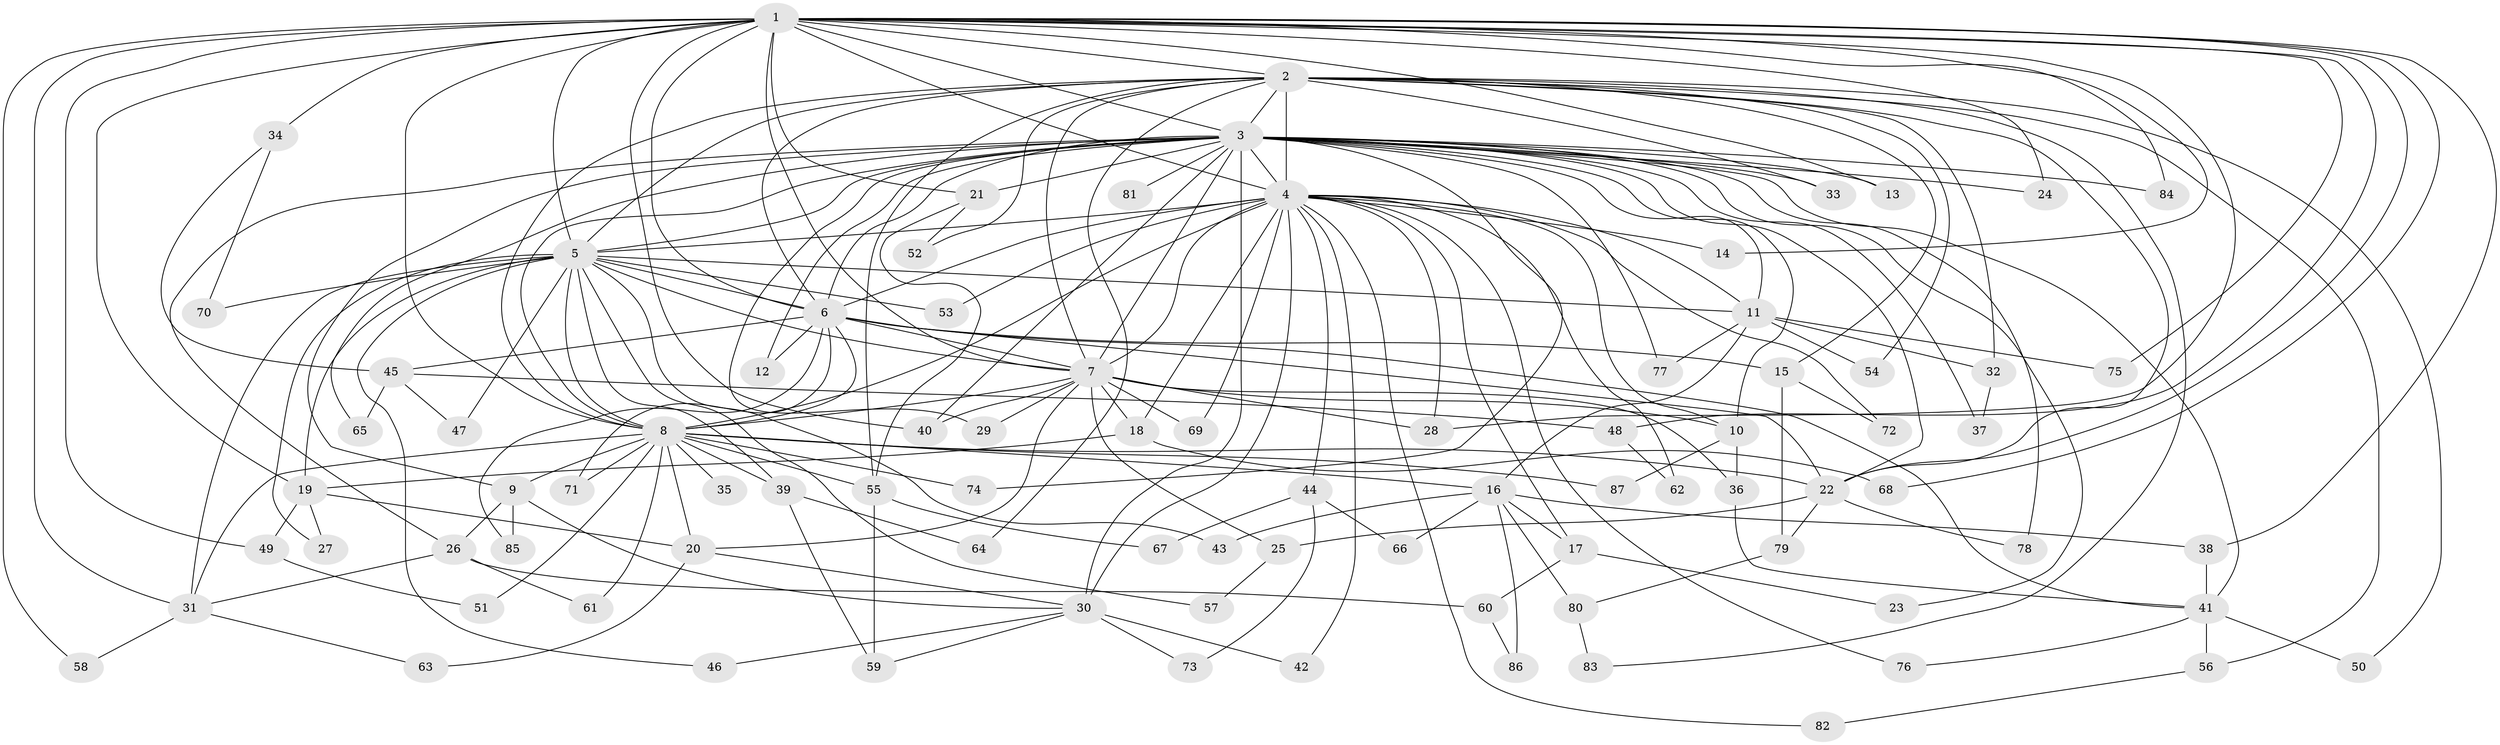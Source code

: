 // original degree distribution, {18: 0.024390243902439025, 22: 0.016260162601626018, 35: 0.008130081300813009, 21: 0.016260162601626018, 23: 0.008130081300813009, 25: 0.008130081300813009, 5: 0.056910569105691054, 8: 0.024390243902439025, 2: 0.5284552845528455, 3: 0.21138211382113822, 4: 0.08130081300813008, 6: 0.016260162601626018}
// Generated by graph-tools (version 1.1) at 2025/49/03/04/25 22:49:18]
// undirected, 87 vertices, 199 edges
graph export_dot {
  node [color=gray90,style=filled];
  1;
  2;
  3;
  4;
  5;
  6;
  7;
  8;
  9;
  10;
  11;
  12;
  13;
  14;
  15;
  16;
  17;
  18;
  19;
  20;
  21;
  22;
  23;
  24;
  25;
  26;
  27;
  28;
  29;
  30;
  31;
  32;
  33;
  34;
  35;
  36;
  37;
  38;
  39;
  40;
  41;
  42;
  43;
  44;
  45;
  46;
  47;
  48;
  49;
  50;
  51;
  52;
  53;
  54;
  55;
  56;
  57;
  58;
  59;
  60;
  61;
  62;
  63;
  64;
  65;
  66;
  67;
  68;
  69;
  70;
  71;
  72;
  73;
  74;
  75;
  76;
  77;
  78;
  79;
  80;
  81;
  82;
  83;
  84;
  85;
  86;
  87;
  1 -- 2 [weight=2.0];
  1 -- 3 [weight=2.0];
  1 -- 4 [weight=4.0];
  1 -- 5 [weight=2.0];
  1 -- 6 [weight=3.0];
  1 -- 7 [weight=2.0];
  1 -- 8 [weight=3.0];
  1 -- 13 [weight=1.0];
  1 -- 14 [weight=1.0];
  1 -- 19 [weight=1.0];
  1 -- 21 [weight=1.0];
  1 -- 22 [weight=1.0];
  1 -- 24 [weight=1.0];
  1 -- 28 [weight=1.0];
  1 -- 31 [weight=1.0];
  1 -- 34 [weight=2.0];
  1 -- 38 [weight=1.0];
  1 -- 40 [weight=1.0];
  1 -- 48 [weight=1.0];
  1 -- 49 [weight=1.0];
  1 -- 58 [weight=1.0];
  1 -- 68 [weight=1.0];
  1 -- 75 [weight=1.0];
  1 -- 84 [weight=1.0];
  2 -- 3 [weight=1.0];
  2 -- 4 [weight=3.0];
  2 -- 5 [weight=1.0];
  2 -- 6 [weight=1.0];
  2 -- 7 [weight=1.0];
  2 -- 8 [weight=1.0];
  2 -- 15 [weight=1.0];
  2 -- 22 [weight=1.0];
  2 -- 32 [weight=1.0];
  2 -- 33 [weight=1.0];
  2 -- 50 [weight=1.0];
  2 -- 52 [weight=1.0];
  2 -- 54 [weight=1.0];
  2 -- 55 [weight=1.0];
  2 -- 56 [weight=1.0];
  2 -- 64 [weight=1.0];
  2 -- 83 [weight=1.0];
  3 -- 4 [weight=3.0];
  3 -- 5 [weight=1.0];
  3 -- 6 [weight=1.0];
  3 -- 7 [weight=1.0];
  3 -- 8 [weight=1.0];
  3 -- 9 [weight=1.0];
  3 -- 10 [weight=2.0];
  3 -- 11 [weight=1.0];
  3 -- 12 [weight=1.0];
  3 -- 13 [weight=1.0];
  3 -- 21 [weight=1.0];
  3 -- 22 [weight=1.0];
  3 -- 23 [weight=1.0];
  3 -- 24 [weight=1.0];
  3 -- 26 [weight=1.0];
  3 -- 29 [weight=1.0];
  3 -- 30 [weight=2.0];
  3 -- 33 [weight=1.0];
  3 -- 37 [weight=1.0];
  3 -- 40 [weight=1.0];
  3 -- 41 [weight=1.0];
  3 -- 65 [weight=1.0];
  3 -- 74 [weight=1.0];
  3 -- 77 [weight=1.0];
  3 -- 78 [weight=1.0];
  3 -- 81 [weight=1.0];
  3 -- 84 [weight=1.0];
  4 -- 5 [weight=3.0];
  4 -- 6 [weight=2.0];
  4 -- 7 [weight=2.0];
  4 -- 8 [weight=2.0];
  4 -- 10 [weight=1.0];
  4 -- 11 [weight=2.0];
  4 -- 14 [weight=2.0];
  4 -- 17 [weight=1.0];
  4 -- 18 [weight=1.0];
  4 -- 28 [weight=1.0];
  4 -- 30 [weight=1.0];
  4 -- 42 [weight=1.0];
  4 -- 44 [weight=2.0];
  4 -- 53 [weight=1.0];
  4 -- 62 [weight=1.0];
  4 -- 69 [weight=1.0];
  4 -- 72 [weight=1.0];
  4 -- 76 [weight=1.0];
  4 -- 82 [weight=1.0];
  5 -- 6 [weight=1.0];
  5 -- 7 [weight=1.0];
  5 -- 8 [weight=2.0];
  5 -- 11 [weight=1.0];
  5 -- 19 [weight=1.0];
  5 -- 27 [weight=1.0];
  5 -- 31 [weight=1.0];
  5 -- 39 [weight=1.0];
  5 -- 43 [weight=1.0];
  5 -- 46 [weight=1.0];
  5 -- 47 [weight=1.0];
  5 -- 53 [weight=1.0];
  5 -- 57 [weight=1.0];
  5 -- 70 [weight=1.0];
  6 -- 7 [weight=2.0];
  6 -- 8 [weight=1.0];
  6 -- 12 [weight=1.0];
  6 -- 15 [weight=1.0];
  6 -- 22 [weight=1.0];
  6 -- 41 [weight=1.0];
  6 -- 45 [weight=1.0];
  6 -- 71 [weight=1.0];
  6 -- 85 [weight=1.0];
  7 -- 8 [weight=1.0];
  7 -- 10 [weight=1.0];
  7 -- 18 [weight=2.0];
  7 -- 20 [weight=1.0];
  7 -- 25 [weight=1.0];
  7 -- 28 [weight=1.0];
  7 -- 29 [weight=1.0];
  7 -- 36 [weight=1.0];
  7 -- 40 [weight=1.0];
  7 -- 69 [weight=1.0];
  8 -- 9 [weight=1.0];
  8 -- 16 [weight=1.0];
  8 -- 20 [weight=1.0];
  8 -- 22 [weight=1.0];
  8 -- 31 [weight=1.0];
  8 -- 35 [weight=1.0];
  8 -- 39 [weight=1.0];
  8 -- 51 [weight=1.0];
  8 -- 55 [weight=1.0];
  8 -- 61 [weight=1.0];
  8 -- 71 [weight=1.0];
  8 -- 74 [weight=1.0];
  8 -- 87 [weight=1.0];
  9 -- 26 [weight=1.0];
  9 -- 30 [weight=1.0];
  9 -- 85 [weight=1.0];
  10 -- 36 [weight=1.0];
  10 -- 87 [weight=1.0];
  11 -- 16 [weight=1.0];
  11 -- 32 [weight=1.0];
  11 -- 54 [weight=1.0];
  11 -- 75 [weight=1.0];
  11 -- 77 [weight=1.0];
  15 -- 72 [weight=1.0];
  15 -- 79 [weight=1.0];
  16 -- 17 [weight=1.0];
  16 -- 38 [weight=1.0];
  16 -- 43 [weight=1.0];
  16 -- 66 [weight=1.0];
  16 -- 80 [weight=1.0];
  16 -- 86 [weight=1.0];
  17 -- 23 [weight=1.0];
  17 -- 60 [weight=1.0];
  18 -- 19 [weight=1.0];
  18 -- 68 [weight=1.0];
  19 -- 20 [weight=1.0];
  19 -- 27 [weight=1.0];
  19 -- 49 [weight=1.0];
  20 -- 30 [weight=1.0];
  20 -- 63 [weight=1.0];
  21 -- 52 [weight=1.0];
  21 -- 55 [weight=1.0];
  22 -- 25 [weight=1.0];
  22 -- 78 [weight=1.0];
  22 -- 79 [weight=1.0];
  25 -- 57 [weight=1.0];
  26 -- 31 [weight=1.0];
  26 -- 60 [weight=1.0];
  26 -- 61 [weight=1.0];
  30 -- 42 [weight=1.0];
  30 -- 46 [weight=1.0];
  30 -- 59 [weight=1.0];
  30 -- 73 [weight=1.0];
  31 -- 58 [weight=1.0];
  31 -- 63 [weight=1.0];
  32 -- 37 [weight=2.0];
  34 -- 45 [weight=1.0];
  34 -- 70 [weight=1.0];
  36 -- 41 [weight=1.0];
  38 -- 41 [weight=1.0];
  39 -- 59 [weight=1.0];
  39 -- 64 [weight=1.0];
  41 -- 50 [weight=1.0];
  41 -- 56 [weight=1.0];
  41 -- 76 [weight=1.0];
  44 -- 66 [weight=1.0];
  44 -- 67 [weight=1.0];
  44 -- 73 [weight=1.0];
  45 -- 47 [weight=1.0];
  45 -- 48 [weight=1.0];
  45 -- 65 [weight=1.0];
  48 -- 62 [weight=1.0];
  49 -- 51 [weight=1.0];
  55 -- 59 [weight=1.0];
  55 -- 67 [weight=1.0];
  56 -- 82 [weight=1.0];
  60 -- 86 [weight=1.0];
  79 -- 80 [weight=1.0];
  80 -- 83 [weight=1.0];
}
